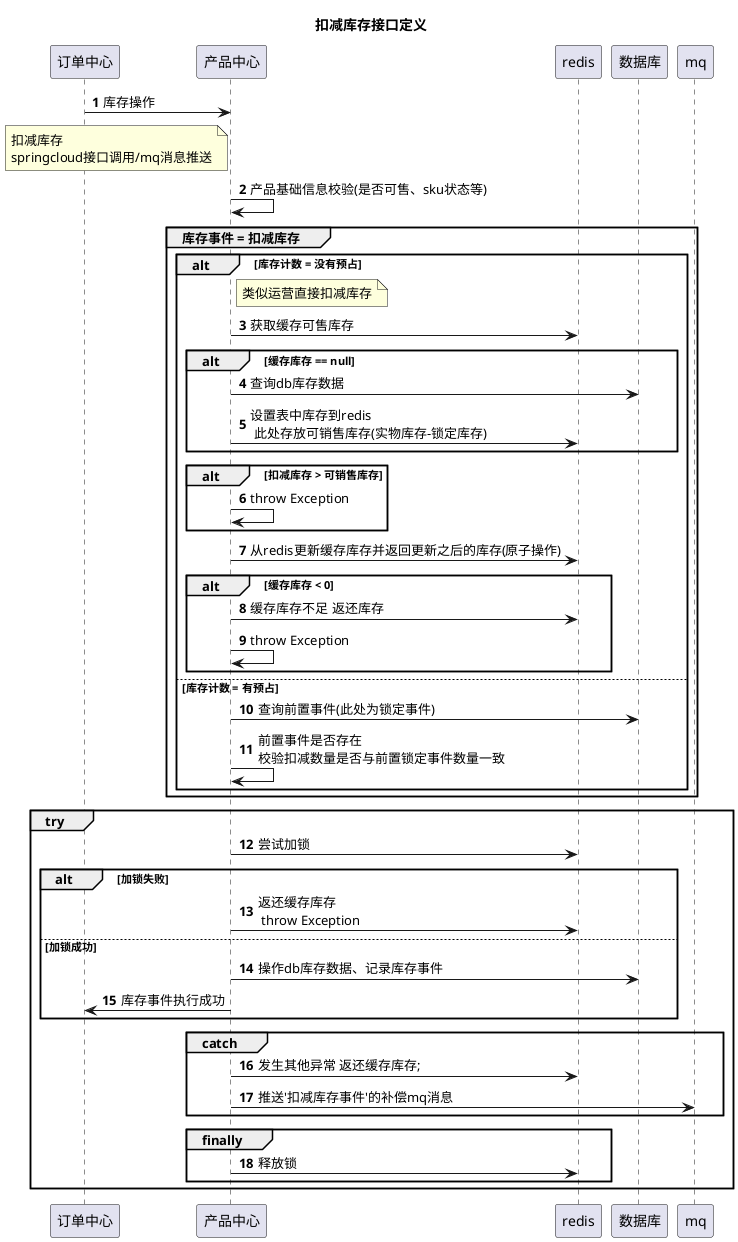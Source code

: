 @startuml
title 扣减库存接口定义

autonumber
participant "订单中心" as vc
participant "产品中心" as cpm
participant "redis" as redis
participant "数据库" as db

vc -> cpm: 库存操作
note left of cpm:扣减库存 \nspringcloud接口调用/mq消息推送


cpm -> cpm: 产品基础信息校验(是否可售、sku状态等)
group  库存事件 = 扣减库存
    alt 库存计数 = 没有预占
        note right of cpm:类似运营直接扣减库存
        cpm -> redis : 获取缓存可售库存
            alt 缓存库存 == null
            cpm -> db :查询db库存数据
            cpm -> redis:  设置表中库存到redis \n 此处存放可销售库存(实物库存-锁定库存)
            end
            alt 扣减库存 > 可销售库存
                cpm -> cpm : throw Exception
            end
            cpm -> redis: 从redis更新缓存库存并返回更新之后的库存(原子操作)
            alt 缓存库存 < 0
            cpm -> redis: 缓存库存不足 返还库存
            cpm->cpm :throw Exception
            end
    else 库存计数 = 有预占
        cpm -> db : 查询前置事件(此处为锁定事件)
        cpm -> cpm : 前置事件是否存在\n校验扣减数量是否与前置锁定事件数量一致
    end


end

group try
'cpm->cpm:// 尝试加锁\nboolean isLocked = lock.tryLock(500, 1000, TimeUnit.MILLISECONDS);\n//    加锁失败 返还名额 throw ex\n        if (!isLocked) {\n                         cacheManager.atomicGetAndAdd(key, -num);\n                         throw new VcRpcException(CommonResponseCode.LockFailure);\n                     }        \n                     // 更新课程剩余名额\n                     trainDo.setScale(scale);\n                     trainService.updateTrain(trainDo, clientInfo);
cpm->redis:尝试加锁
    alt 加锁失败
        cpm -> redis:返还缓存库存 \n throw Exception
    else 加锁成功
        cpm -> db :操作db库存数据、记录库存事件
        cpm -> vc :库存事件执行成功
    end
    group catch
        cpm -> redis: 发生其他异常 返还缓存库存;
        cpm -> mq : 推送'扣减库存事件'的补偿mq消息
    end

    group finally
        cpm -> redis: 释放锁
    end
end

@enduml